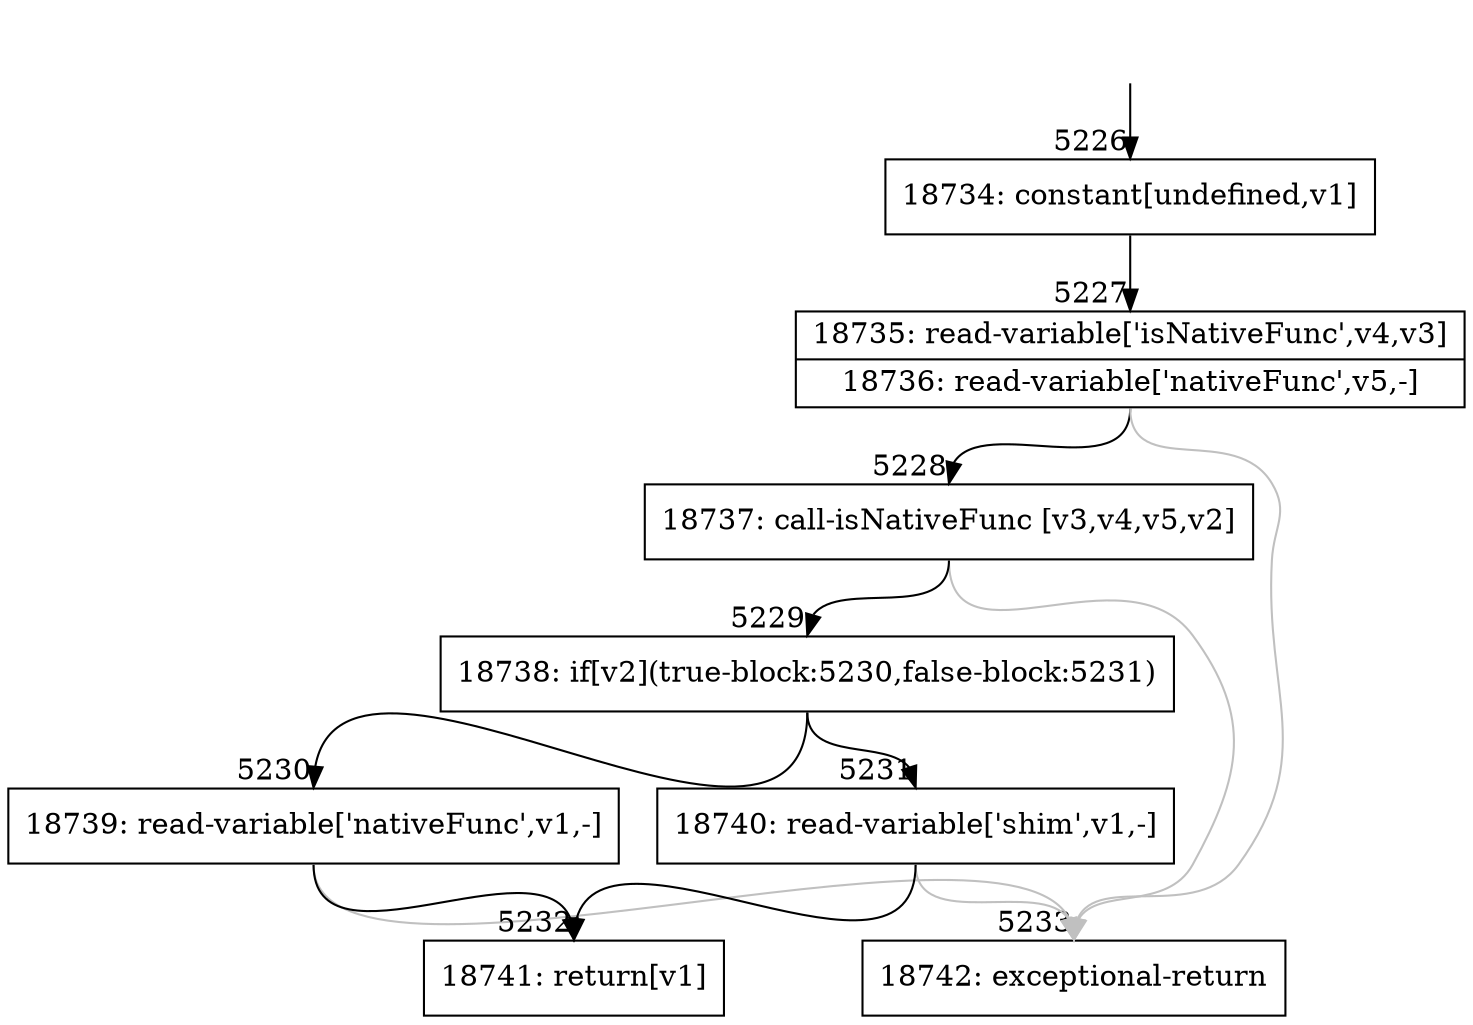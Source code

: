 digraph {
rankdir="TD"
BB_entry419[shape=none,label=""];
BB_entry419 -> BB5226 [tailport=s, headport=n, headlabel="    5226"]
BB5226 [shape=record label="{18734: constant[undefined,v1]}" ] 
BB5226 -> BB5227 [tailport=s, headport=n, headlabel="      5227"]
BB5227 [shape=record label="{18735: read-variable['isNativeFunc',v4,v3]|18736: read-variable['nativeFunc',v5,-]}" ] 
BB5227 -> BB5228 [tailport=s, headport=n, headlabel="      5228"]
BB5227 -> BB5233 [tailport=s, headport=n, color=gray, headlabel="      5233"]
BB5228 [shape=record label="{18737: call-isNativeFunc [v3,v4,v5,v2]}" ] 
BB5228 -> BB5229 [tailport=s, headport=n, headlabel="      5229"]
BB5228 -> BB5233 [tailport=s, headport=n, color=gray]
BB5229 [shape=record label="{18738: if[v2](true-block:5230,false-block:5231)}" ] 
BB5229 -> BB5230 [tailport=s, headport=n, headlabel="      5230"]
BB5229 -> BB5231 [tailport=s, headport=n, headlabel="      5231"]
BB5230 [shape=record label="{18739: read-variable['nativeFunc',v1,-]}" ] 
BB5230 -> BB5232 [tailport=s, headport=n, headlabel="      5232"]
BB5230 -> BB5233 [tailport=s, headport=n, color=gray]
BB5231 [shape=record label="{18740: read-variable['shim',v1,-]}" ] 
BB5231 -> BB5232 [tailport=s, headport=n]
BB5231 -> BB5233 [tailport=s, headport=n, color=gray]
BB5232 [shape=record label="{18741: return[v1]}" ] 
BB5233 [shape=record label="{18742: exceptional-return}" ] 
//#$~ 9524
}
